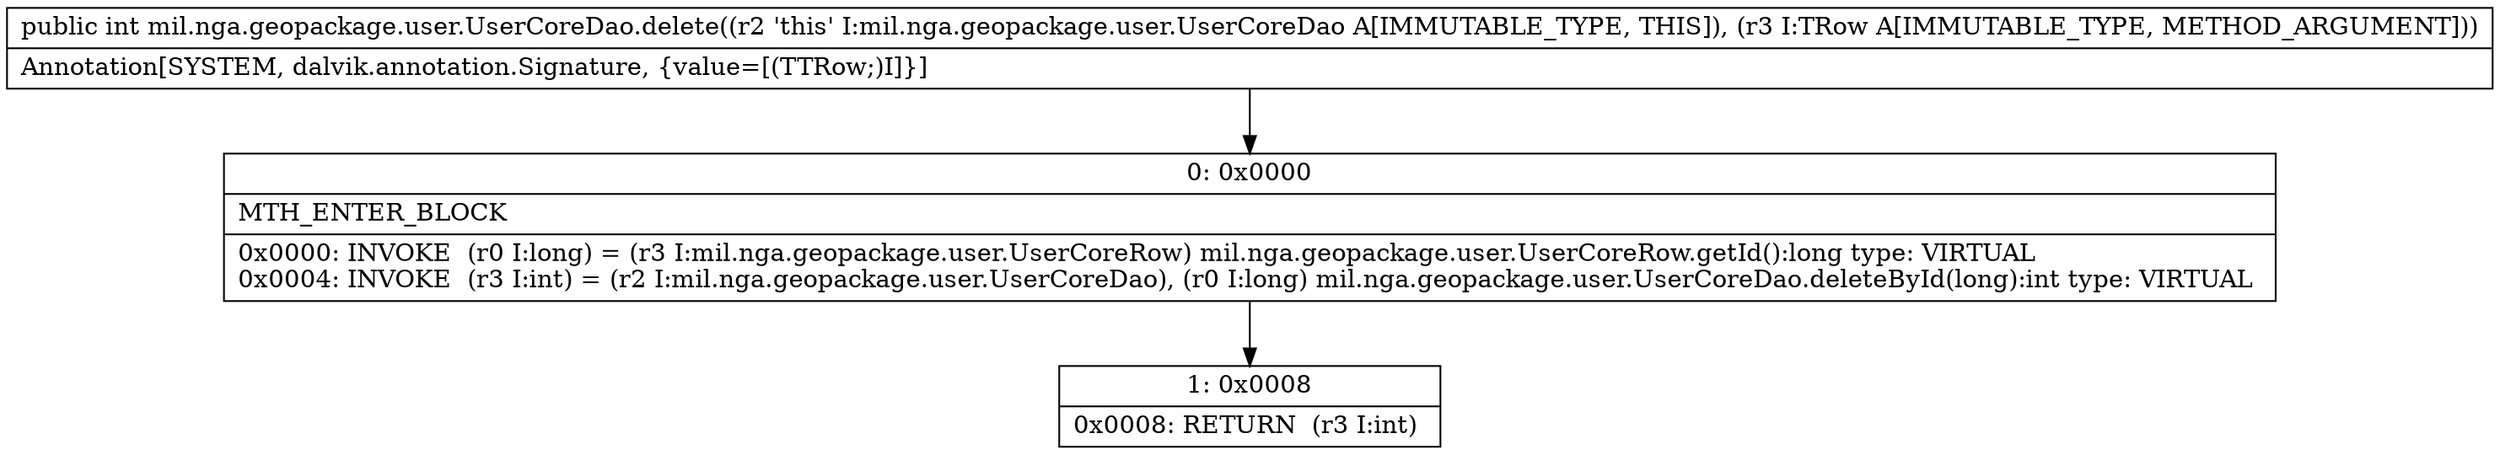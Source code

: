 digraph "CFG formil.nga.geopackage.user.UserCoreDao.delete(Lmil\/nga\/geopackage\/user\/UserCoreRow;)I" {
Node_0 [shape=record,label="{0\:\ 0x0000|MTH_ENTER_BLOCK\l|0x0000: INVOKE  (r0 I:long) = (r3 I:mil.nga.geopackage.user.UserCoreRow) mil.nga.geopackage.user.UserCoreRow.getId():long type: VIRTUAL \l0x0004: INVOKE  (r3 I:int) = (r2 I:mil.nga.geopackage.user.UserCoreDao), (r0 I:long) mil.nga.geopackage.user.UserCoreDao.deleteById(long):int type: VIRTUAL \l}"];
Node_1 [shape=record,label="{1\:\ 0x0008|0x0008: RETURN  (r3 I:int) \l}"];
MethodNode[shape=record,label="{public int mil.nga.geopackage.user.UserCoreDao.delete((r2 'this' I:mil.nga.geopackage.user.UserCoreDao A[IMMUTABLE_TYPE, THIS]), (r3 I:TRow A[IMMUTABLE_TYPE, METHOD_ARGUMENT]))  | Annotation[SYSTEM, dalvik.annotation.Signature, \{value=[(TTRow;)I]\}]\l}"];
MethodNode -> Node_0;
Node_0 -> Node_1;
}

